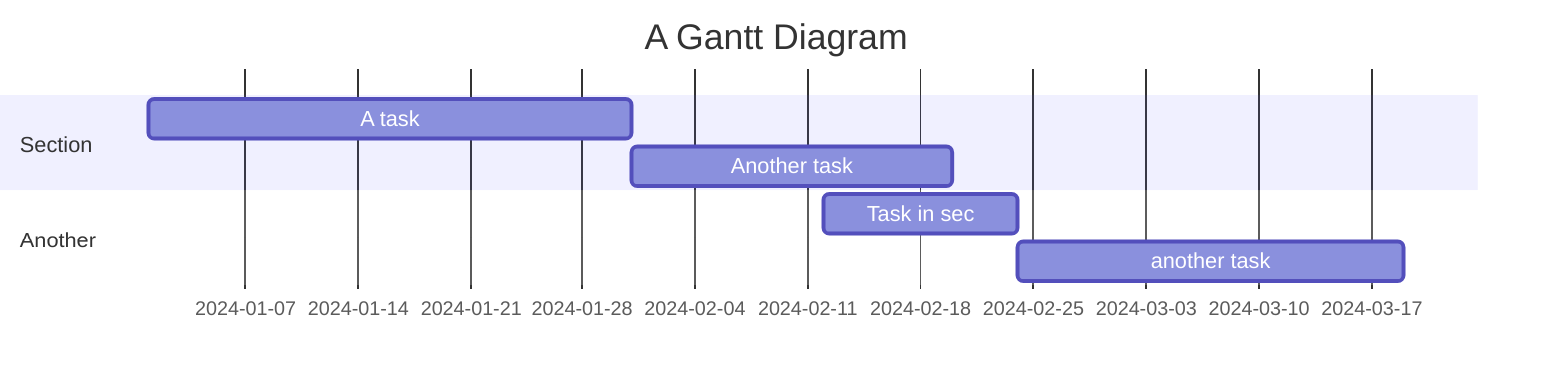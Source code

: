 gantt
title A Gantt Diagram
dateFormat  YYYY-MM-DD
section Section
A task           :a1, 2024-01-01, 30d
Another task     :after a1  , 20d
section Another
Task in sec      :2024-02-12  , 12d
another task    : 24d